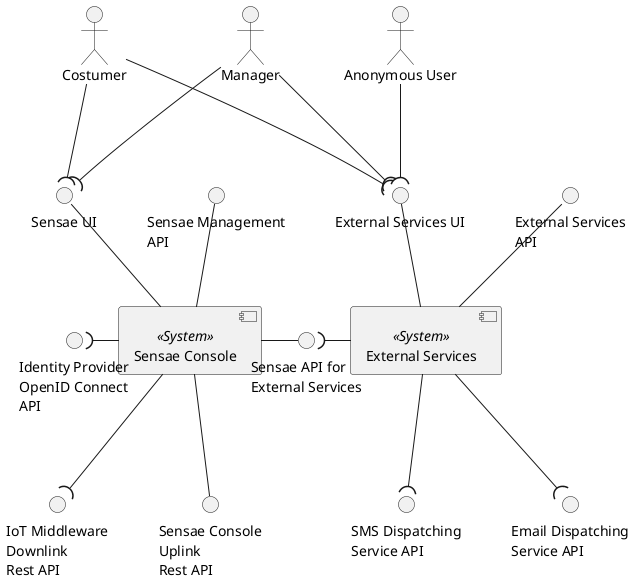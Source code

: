 @startuml logical-view

skinparam Monochrome true
skinparam sequenceMessageAlign center
skinparam componentStyle uml2
skinparam packageStyle rectangle

[Sensae Console] as S <<System>>
[External Services] as EXTER <<System>>

() "Sensae UI" as UI
() "Sensae Management\nAPI" as API
() "Sensae API for\nExternal Services" as DATA_API
() "IoT Middleware\nDownlink\nRest API" as OUT_ENDPOINT
() "Sensae Console\nUplink\nRest API" as IN_ENDPOINT
() "Identity Provider\nOpenID Connect\nAPI" as OPEN_ID
() "External Services UI" as EXTER_UI
() "External Services\nAPI" as EXTER_API
() "SMS Dispatching\nService API" as SMS
() "Email Dispatching\nService API" as EMAIL

API -- S
UI -- S
EXTER_UI -- EXTER
EXTER_API -- EXTER
S - DATA_API
OPEN_ID )- S
S -- IN_ENDPOINT

S --( OUT_ENDPOINT

EXTER --( EMAIL
EXTER --( SMS

actor "Manager" as Manager
actor "Costumer" as Costumer
actor "Anonymous User" as Anonymous

Manager --( UI
Manager --( EXTER_UI
Costumer --( UI
Costumer --( EXTER_UI
Anonymous --( EXTER_UI

DATA_API )- EXTER

@enduml
